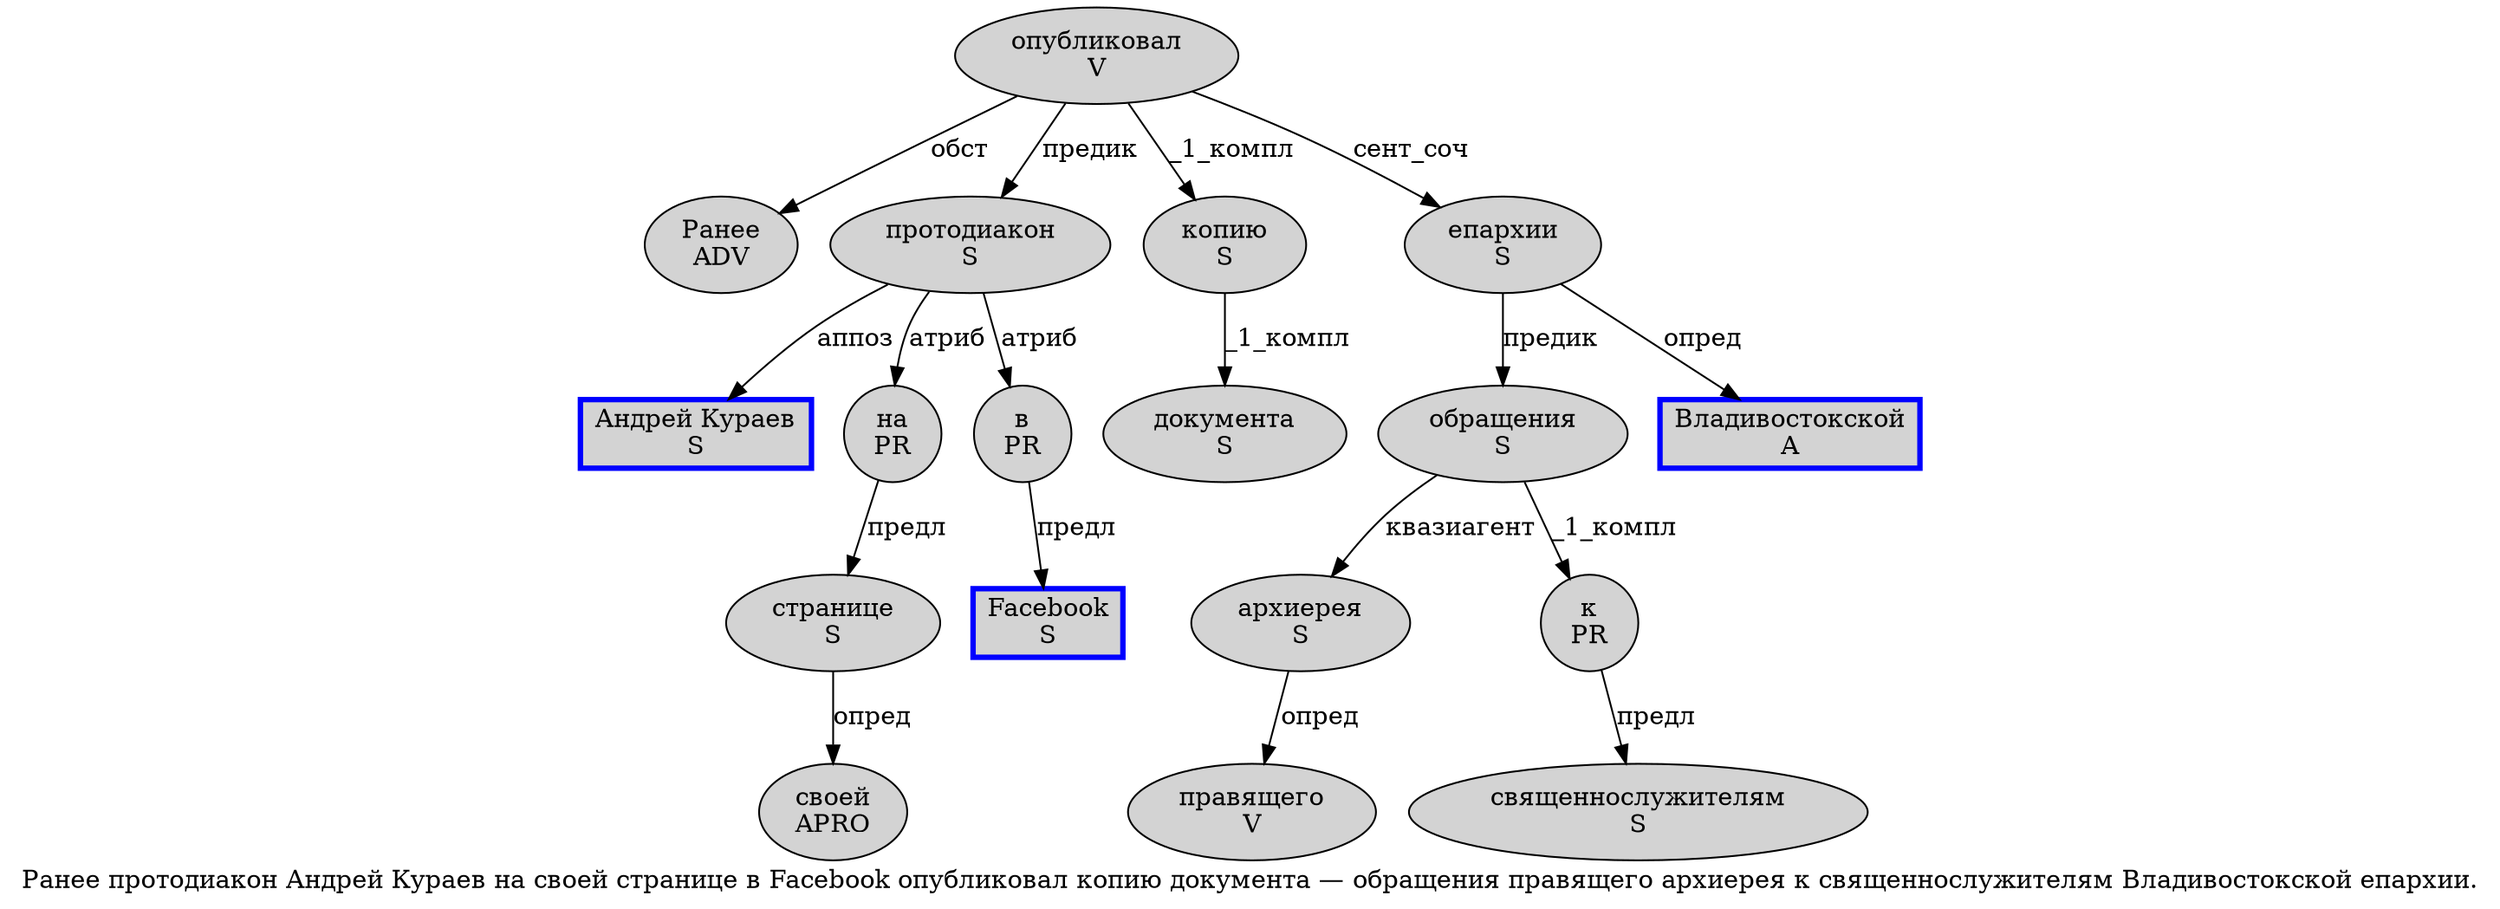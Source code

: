 digraph SENTENCE_1527 {
	graph [label="Ранее протодиакон Андрей Кураев на своей странице в Facebook опубликовал копию документа — обращения правящего архиерея к священнослужителям Владивостокской епархии."]
	node [style=filled]
		0 [label="Ранее
ADV" color="" fillcolor=lightgray penwidth=1 shape=ellipse]
		1 [label="протодиакон
S" color="" fillcolor=lightgray penwidth=1 shape=ellipse]
		2 [label="Андрей Кураев
S" color=blue fillcolor=lightgray penwidth=3 shape=box]
		3 [label="на
PR" color="" fillcolor=lightgray penwidth=1 shape=ellipse]
		4 [label="своей
APRO" color="" fillcolor=lightgray penwidth=1 shape=ellipse]
		5 [label="странице
S" color="" fillcolor=lightgray penwidth=1 shape=ellipse]
		6 [label="в
PR" color="" fillcolor=lightgray penwidth=1 shape=ellipse]
		7 [label="Facebook
S" color=blue fillcolor=lightgray penwidth=3 shape=box]
		8 [label="опубликовал
V" color="" fillcolor=lightgray penwidth=1 shape=ellipse]
		9 [label="копию
S" color="" fillcolor=lightgray penwidth=1 shape=ellipse]
		10 [label="документа
S" color="" fillcolor=lightgray penwidth=1 shape=ellipse]
		12 [label="обращения
S" color="" fillcolor=lightgray penwidth=1 shape=ellipse]
		13 [label="правящего
V" color="" fillcolor=lightgray penwidth=1 shape=ellipse]
		14 [label="архиерея
S" color="" fillcolor=lightgray penwidth=1 shape=ellipse]
		15 [label="к
PR" color="" fillcolor=lightgray penwidth=1 shape=ellipse]
		16 [label="священнослужителям
S" color="" fillcolor=lightgray penwidth=1 shape=ellipse]
		17 [label="Владивостокской
A" color=blue fillcolor=lightgray penwidth=3 shape=box]
		18 [label="епархии
S" color="" fillcolor=lightgray penwidth=1 shape=ellipse]
			14 -> 13 [label="опред"]
			18 -> 12 [label="предик"]
			18 -> 17 [label="опред"]
			6 -> 7 [label="предл"]
			9 -> 10 [label="_1_компл"]
			3 -> 5 [label="предл"]
			8 -> 0 [label="обст"]
			8 -> 1 [label="предик"]
			8 -> 9 [label="_1_компл"]
			8 -> 18 [label="сент_соч"]
			12 -> 14 [label="квазиагент"]
			12 -> 15 [label="_1_компл"]
			15 -> 16 [label="предл"]
			5 -> 4 [label="опред"]
			1 -> 2 [label="аппоз"]
			1 -> 3 [label="атриб"]
			1 -> 6 [label="атриб"]
}
